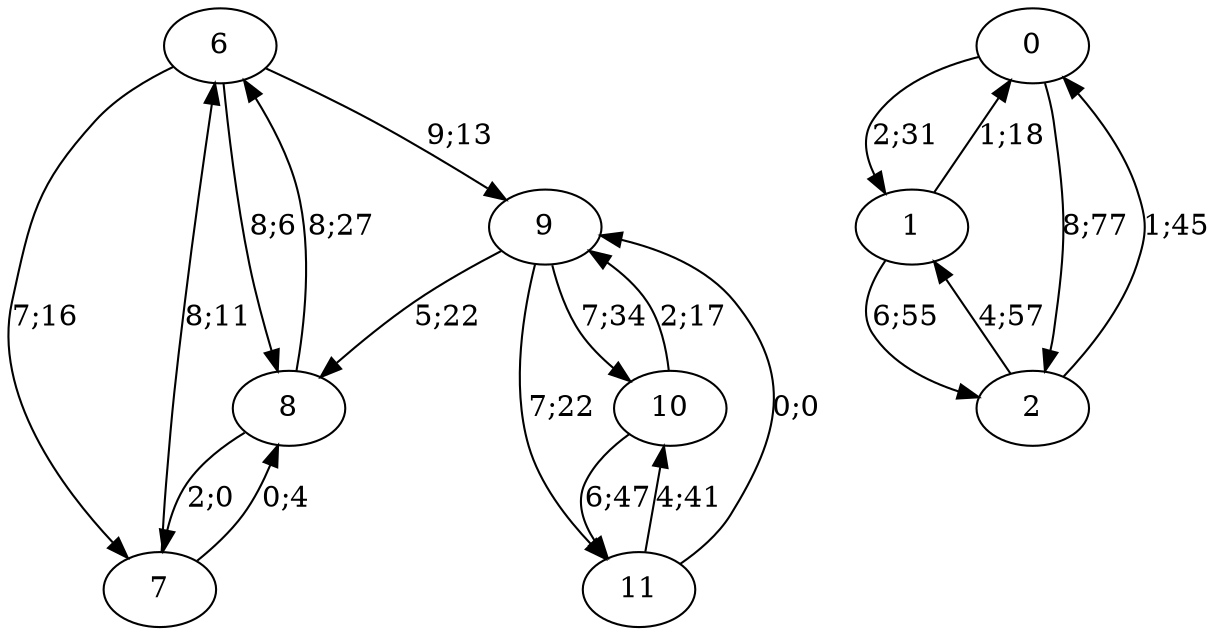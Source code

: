 digraph graph725 {














6 -> 9 [color=black,label="9;13"]
6 -> 7 [color=black,label="7;16"]
6 -> 8 [color=black,label="8;6"]


7 -> 6 [color=black,label="8;11"]
7 -> 8 [color=black,label="0;4"]


8 -> 6 [color=black,label="8;27"]
8 -> 7 [color=black,label="2;0"]


























9 -> 8 [color=black,label="5;22"]
9 -> 10 [color=black,label="7;34"]
9 -> 11 [color=black,label="7;22"]


10 -> 9 [color=black,label="2;17"]
10 -> 11 [color=black,label="6;47"]


11 -> 9 [color=black,label="0;0"]
11 -> 10 [color=black,label="4;41"]


0 -> 1 [color=black,label="2;31"]
0 -> 2 [color=black,label="8;77"]


1 -> 0 [color=black,label="1;18"]
1 -> 2 [color=black,label="6;55"]


2 -> 0 [color=black,label="1;45"]
2 -> 1 [color=black,label="4;57"]



















}